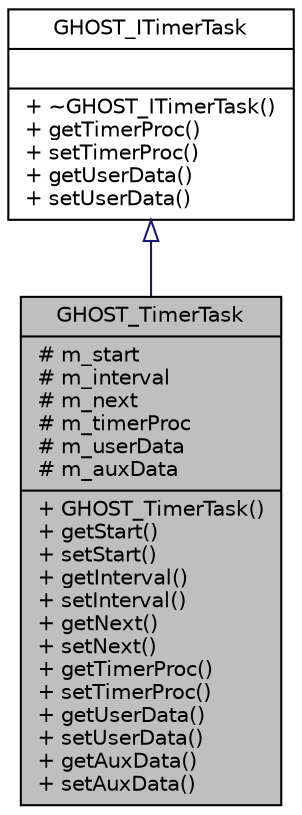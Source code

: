 digraph G
{
  edge [fontname="Helvetica",fontsize="10",labelfontname="Helvetica",labelfontsize="10"];
  node [fontname="Helvetica",fontsize="10",shape=record];
  Node1 [label="{GHOST_TimerTask\n|# m_start\l# m_interval\l# m_next\l# m_timerProc\l# m_userData\l# m_auxData\l|+ GHOST_TimerTask()\l+ getStart()\l+ setStart()\l+ getInterval()\l+ setInterval()\l+ getNext()\l+ setNext()\l+ getTimerProc()\l+ setTimerProc()\l+ getUserData()\l+ setUserData()\l+ getAuxData()\l+ setAuxData()\l}",height=0.2,width=0.4,color="black", fillcolor="grey75", style="filled" fontcolor="black"];
  Node2 -> Node1 [dir=back,color="midnightblue",fontsize="10",style="solid",arrowtail="empty",fontname="Helvetica"];
  Node2 [label="{GHOST_ITimerTask\n||+ ~GHOST_ITimerTask()\l+ getTimerProc()\l+ setTimerProc()\l+ getUserData()\l+ setUserData()\l}",height=0.2,width=0.4,color="black", fillcolor="white", style="filled",URL="$dc/d92/classGHOST__ITimerTask.html"];
}
